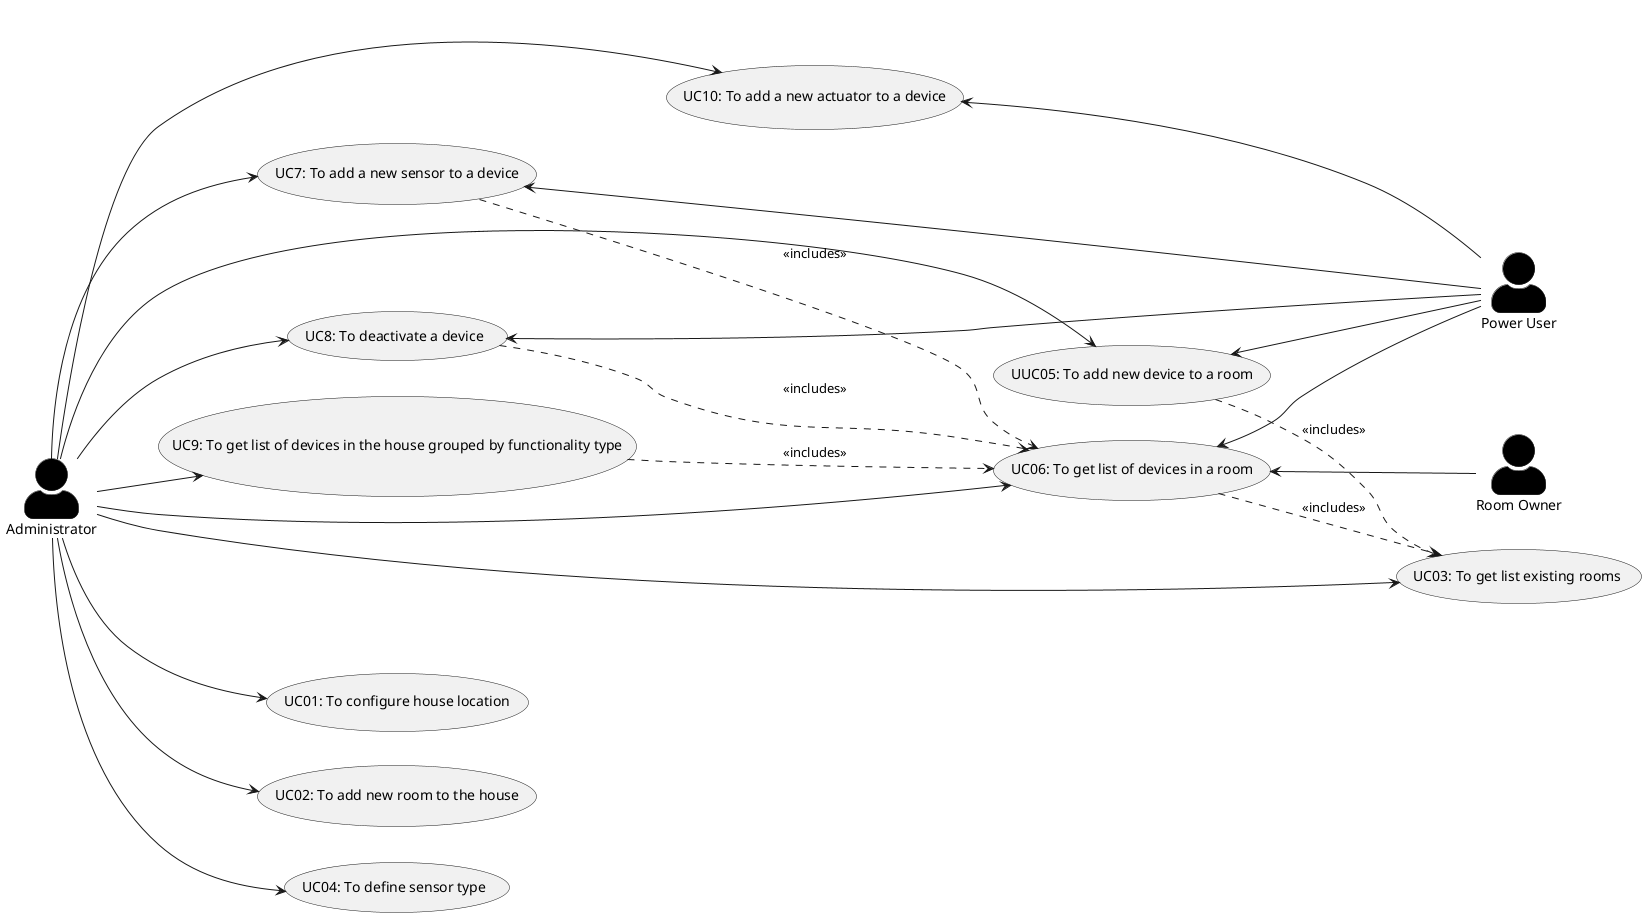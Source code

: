 @startuml
'https://plantuml.com/use-case-diagram
left to right direction
skinparam actorStyle awesome
skinparam ActorBackgroundColor black

:Administrator: as Admin
:Power User: as Power_User
:Room Owner: as Room_Owner

(UC01: To configure house location) as (Use1)
(UC02: To add new room to the house) as (Use2)
(UC03: To get list existing rooms) as (Use3)
(UC04: To define sensor type) as (Use4)
(UUC05: To add new device to a room) as (Use5)
(UC06: To get list of devices in a room) as (Use6)
(UC7: To add a new sensor to a device) as (Use7)
(UC8: To deactivate a device) as (Use8)
(UC9: To get list of devices in the house grouped by functionality type) as (Use9)
(UC10: To add a new actuator to a device) as (Use10)

Admin --> (Use1)
Admin --> (Use2)
Admin --> (Use3)
Admin --> (Use4)
Admin --> (Use5)
Admin --> (Use6)
Admin --> (Use7)
Admin --> (Use8)
Admin --> (Use9)
Admin --> (Use10)

Power_User -up-> (Use5)
Power_User -up-> (Use6)
Power_User -up-> (Use7)
Power_User -up-> (Use8)
Power_User -up-> (Use10)

Room_Owner -up-> (Use6)

(Use6) ..> (Use3): <<includes>>
(Use5) ..> (Use3): <<includes>>
(Use7) ..> (Use6): <<includes>>
(Use8) ..> (Use6): <<includes>>
(Use9) ..> (Use6): <<includes>>

@enduml